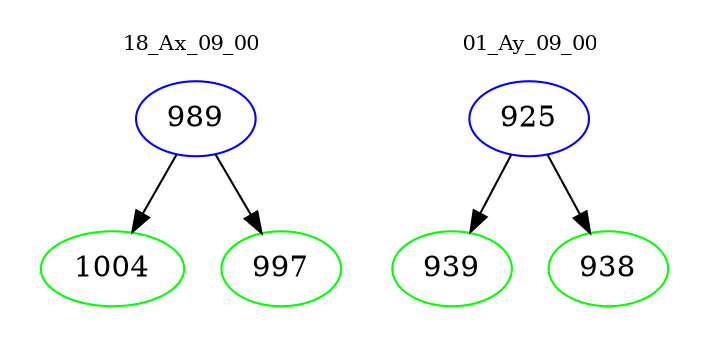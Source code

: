 digraph{
subgraph cluster_0 {
color = white
label = "18_Ax_09_00";
fontsize=10;
T0_989 [label="989", color="blue"]
T0_989 -> T0_1004 [color="black"]
T0_1004 [label="1004", color="green"]
T0_989 -> T0_997 [color="black"]
T0_997 [label="997", color="green"]
}
subgraph cluster_1 {
color = white
label = "01_Ay_09_00";
fontsize=10;
T1_925 [label="925", color="blue"]
T1_925 -> T1_939 [color="black"]
T1_939 [label="939", color="green"]
T1_925 -> T1_938 [color="black"]
T1_938 [label="938", color="green"]
}
}
